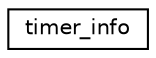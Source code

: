 digraph "Graphical Class Hierarchy"
{
 // LATEX_PDF_SIZE
  edge [fontname="Helvetica",fontsize="10",labelfontname="Helvetica",labelfontsize="10"];
  node [fontname="Helvetica",fontsize="10",shape=record];
  rankdir="LR";
  Node0 [label="timer_info",height=0.2,width=0.4,color="black", fillcolor="white", style="filled",URL="$structtimer__info.html",tooltip=" "];
}

